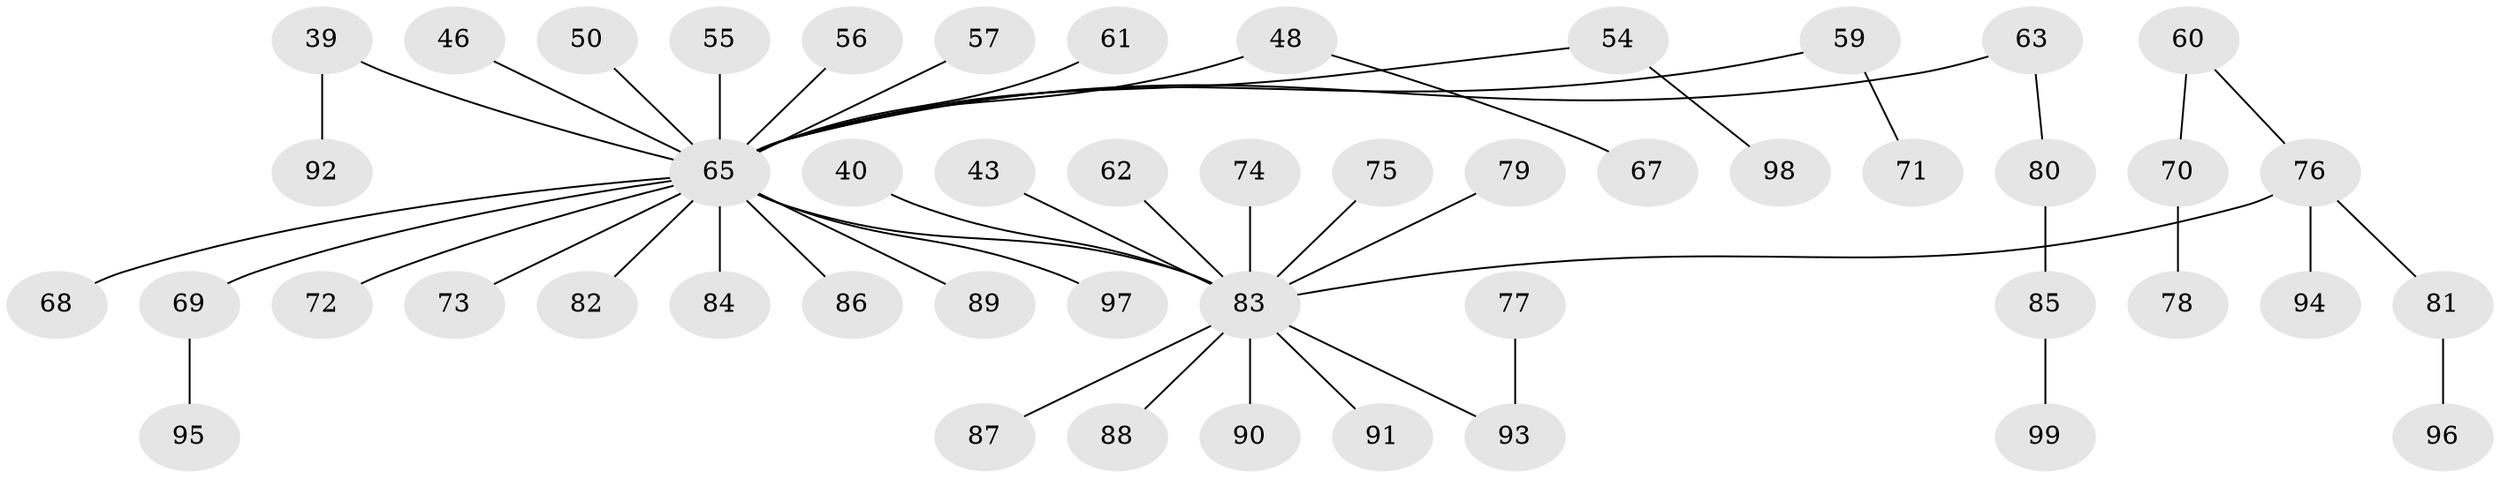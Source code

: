 // original degree distribution, {4: 0.04040404040404041, 8: 0.010101010101010102, 3: 0.1414141414141414, 9: 0.010101010101010102, 6: 0.010101010101010102, 1: 0.46464646464646464, 2: 0.31313131313131315, 7: 0.010101010101010102}
// Generated by graph-tools (version 1.1) at 2025/52/03/09/25 04:52:32]
// undirected, 49 vertices, 48 edges
graph export_dot {
graph [start="1"]
  node [color=gray90,style=filled];
  39;
  40;
  43;
  46;
  48;
  50;
  54;
  55;
  56;
  57;
  59;
  60;
  61;
  62;
  63;
  65 [super="+41+47+45+58+44"];
  67;
  68;
  69;
  70;
  71;
  72;
  73;
  74;
  75;
  76 [super="+38+51"];
  77;
  78;
  79;
  80;
  81 [super="+42+66"];
  82;
  83 [super="+34+49+37+32+15+27+64"];
  84;
  85;
  86;
  87;
  88;
  89;
  90;
  91;
  92;
  93 [super="+19"];
  94;
  95;
  96;
  97;
  98;
  99;
  39 -- 92;
  39 -- 65;
  40 -- 83;
  43 -- 83;
  46 -- 65;
  48 -- 67;
  48 -- 65;
  50 -- 65;
  54 -- 98;
  54 -- 65;
  55 -- 65;
  56 -- 65;
  57 -- 65;
  59 -- 71;
  59 -- 65;
  60 -- 70;
  60 -- 76;
  61 -- 65;
  62 -- 83;
  63 -- 80;
  63 -- 65;
  65 -- 73;
  65 -- 89;
  65 -- 68;
  65 -- 69;
  65 -- 72;
  65 -- 82;
  65 -- 83;
  65 -- 84;
  65 -- 86;
  65 -- 97;
  69 -- 95;
  70 -- 78;
  74 -- 83;
  75 -- 83;
  76 -- 94;
  76 -- 81;
  76 -- 83;
  77 -- 93;
  79 -- 83;
  80 -- 85;
  81 -- 96;
  83 -- 88;
  83 -- 90;
  83 -- 91;
  83 -- 93;
  83 -- 87;
  85 -- 99;
}
